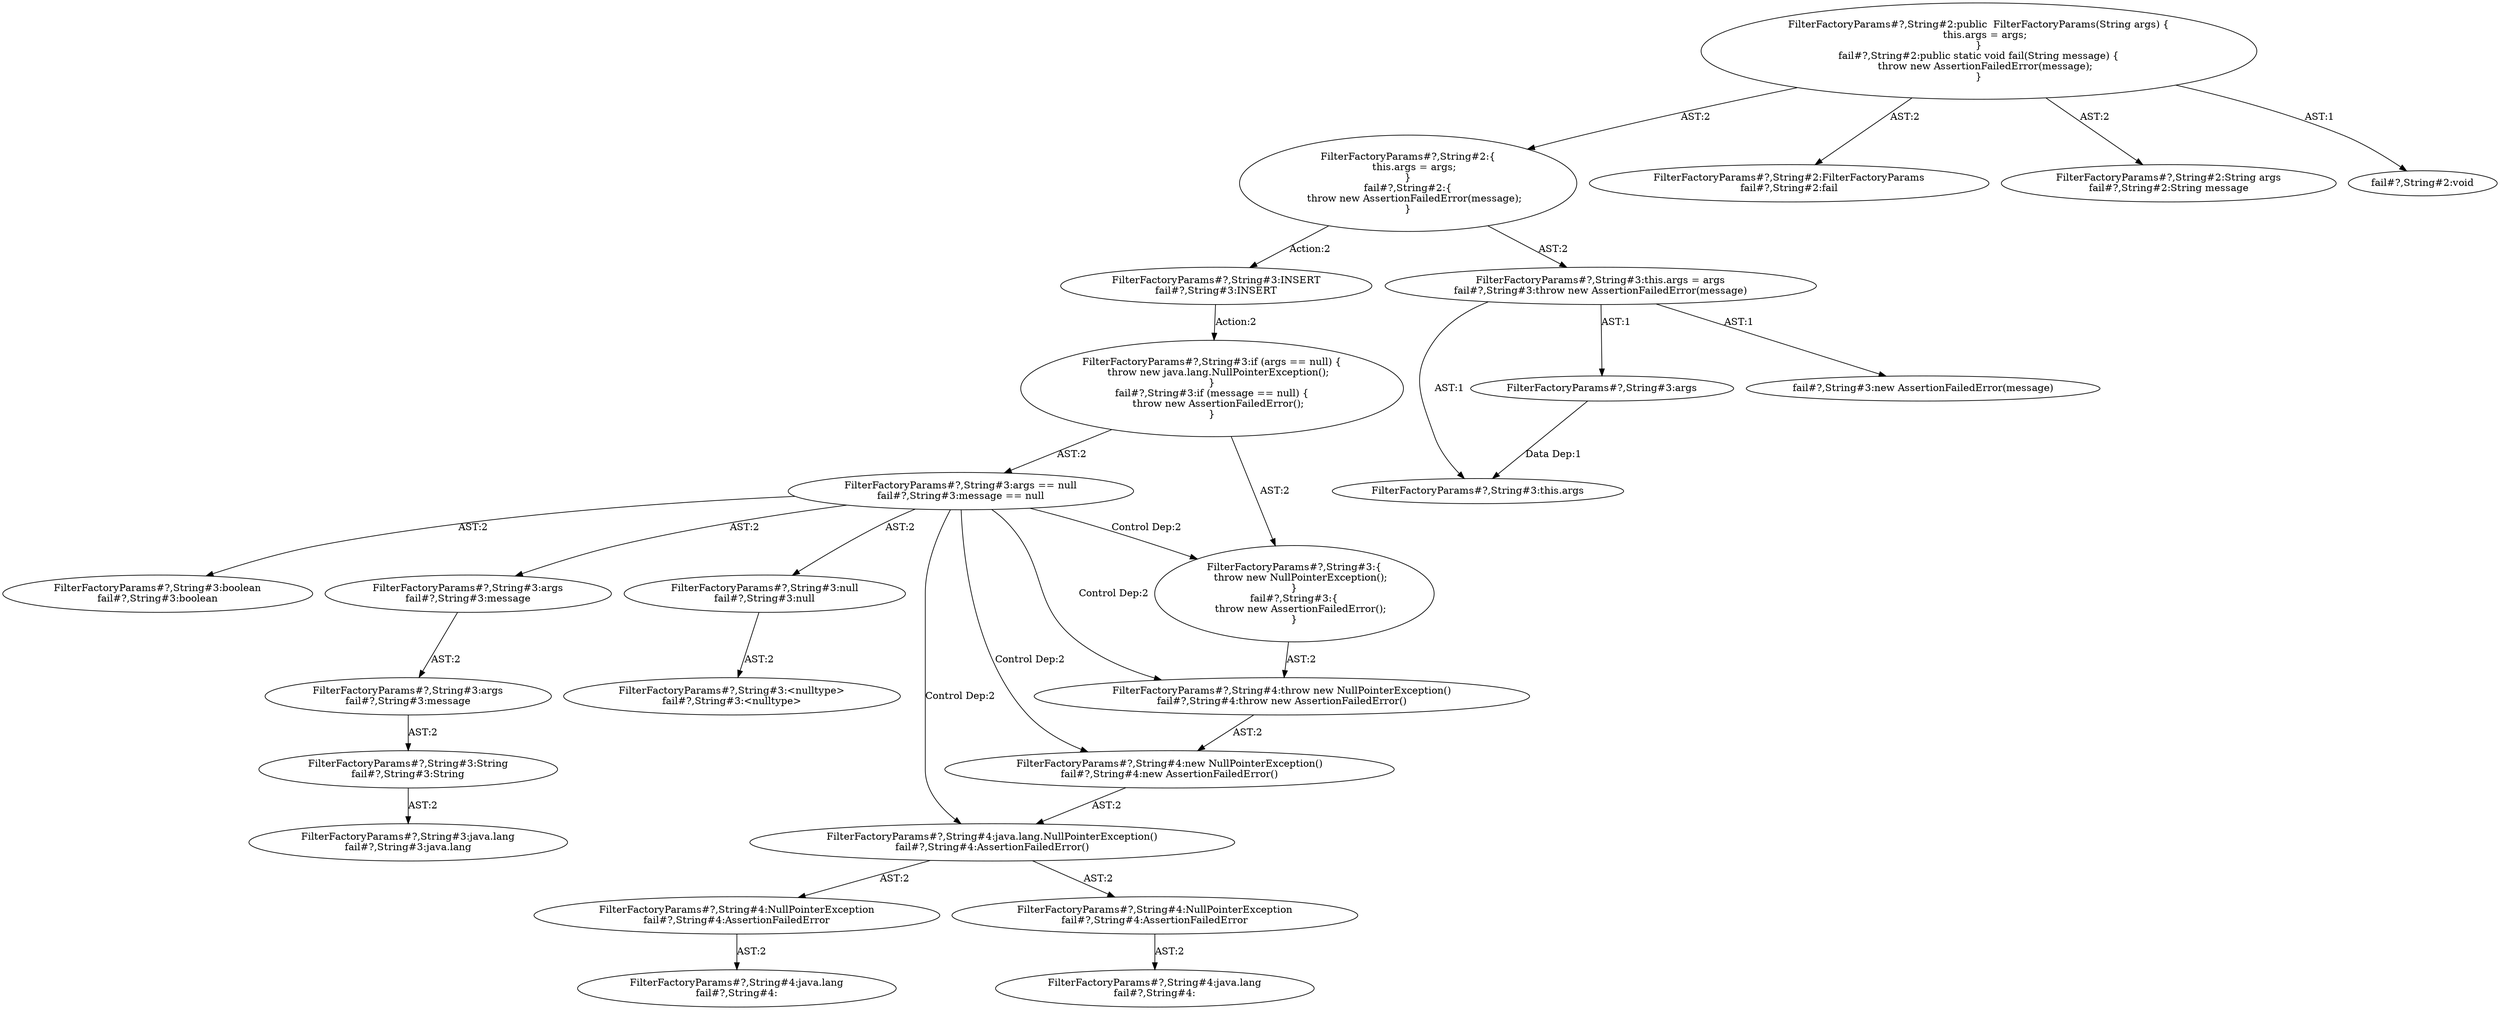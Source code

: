 digraph "Pattern" {
0 [label="FilterFactoryParams#?,String#3:INSERT
fail#?,String#3:INSERT" shape=ellipse]
1 [label="FilterFactoryParams#?,String#2:\{
    this.args = args;
\}
fail#?,String#2:\{
    throw new AssertionFailedError(message);
\}" shape=ellipse]
2 [label="FilterFactoryParams#?,String#2:public  FilterFactoryParams(String args) \{
    this.args = args;
\}
fail#?,String#2:public static void fail(String message) \{
    throw new AssertionFailedError(message);
\}" shape=ellipse]
3 [label="FilterFactoryParams#?,String#2:FilterFactoryParams
fail#?,String#2:fail" shape=ellipse]
4 [label="FilterFactoryParams#?,String#2:String args
fail#?,String#2:String message" shape=ellipse]
5 [label="FilterFactoryParams#?,String#3:this.args = args
fail#?,String#3:throw new AssertionFailedError(message)" shape=ellipse]
6 [label="FilterFactoryParams#?,String#3:this.args" shape=ellipse]
7 [label="FilterFactoryParams#?,String#3:args" shape=ellipse]
8 [label="FilterFactoryParams#?,String#3:if (args == null) \{
    throw new java.lang.NullPointerException();
\}
fail#?,String#3:if (message == null) \{
    throw new AssertionFailedError();
\}" shape=ellipse]
9 [label="FilterFactoryParams#?,String#3:args == null
fail#?,String#3:message == null" shape=ellipse]
10 [label="FilterFactoryParams#?,String#3:boolean
fail#?,String#3:boolean" shape=ellipse]
11 [label="FilterFactoryParams#?,String#3:args
fail#?,String#3:message" shape=ellipse]
12 [label="FilterFactoryParams#?,String#3:args
fail#?,String#3:message" shape=ellipse]
13 [label="FilterFactoryParams#?,String#3:String
fail#?,String#3:String" shape=ellipse]
14 [label="FilterFactoryParams#?,String#3:java.lang
fail#?,String#3:java.lang" shape=ellipse]
15 [label="FilterFactoryParams#?,String#3:null
fail#?,String#3:null" shape=ellipse]
16 [label="FilterFactoryParams#?,String#3:<nulltype>
fail#?,String#3:<nulltype>" shape=ellipse]
17 [label="FilterFactoryParams#?,String#3:\{
    throw new NullPointerException();
\}
fail#?,String#3:\{
    throw new AssertionFailedError();
\}" shape=ellipse]
18 [label="FilterFactoryParams#?,String#4:throw new NullPointerException()
fail#?,String#4:throw new AssertionFailedError()" shape=ellipse]
19 [label="FilterFactoryParams#?,String#4:new NullPointerException()
fail#?,String#4:new AssertionFailedError()" shape=ellipse]
20 [label="FilterFactoryParams#?,String#4:java.lang.NullPointerException()
fail#?,String#4:AssertionFailedError()" shape=ellipse]
21 [label="FilterFactoryParams#?,String#4:NullPointerException
fail#?,String#4:AssertionFailedError" shape=ellipse]
22 [label="FilterFactoryParams#?,String#4:java.lang
fail#?,String#4:" shape=ellipse]
23 [label="FilterFactoryParams#?,String#4:NullPointerException
fail#?,String#4:AssertionFailedError" shape=ellipse]
24 [label="FilterFactoryParams#?,String#4:java.lang
fail#?,String#4:" shape=ellipse]
25 [label="fail#?,String#3:new AssertionFailedError(message)" shape=ellipse]
26 [label="fail#?,String#2:void" shape=ellipse]
0 -> 8 [label="Action:2"];
1 -> 0 [label="Action:2"];
1 -> 5 [label="AST:2"];
2 -> 1 [label="AST:2"];
2 -> 3 [label="AST:2"];
2 -> 4 [label="AST:2"];
2 -> 26 [label="AST:1"];
5 -> 6 [label="AST:1"];
5 -> 7 [label="AST:1"];
5 -> 25 [label="AST:1"];
7 -> 6 [label="Data Dep:1"];
8 -> 9 [label="AST:2"];
8 -> 17 [label="AST:2"];
9 -> 10 [label="AST:2"];
9 -> 11 [label="AST:2"];
9 -> 15 [label="AST:2"];
9 -> 17 [label="Control Dep:2"];
9 -> 18 [label="Control Dep:2"];
9 -> 19 [label="Control Dep:2"];
9 -> 20 [label="Control Dep:2"];
11 -> 12 [label="AST:2"];
12 -> 13 [label="AST:2"];
13 -> 14 [label="AST:2"];
15 -> 16 [label="AST:2"];
17 -> 18 [label="AST:2"];
18 -> 19 [label="AST:2"];
19 -> 20 [label="AST:2"];
20 -> 21 [label="AST:2"];
20 -> 23 [label="AST:2"];
21 -> 22 [label="AST:2"];
23 -> 24 [label="AST:2"];
}